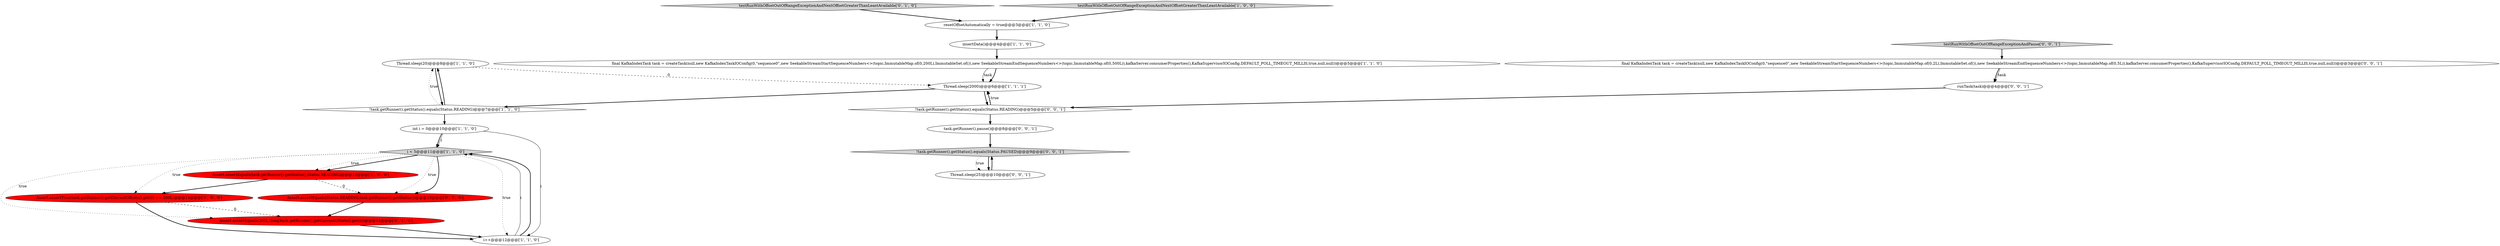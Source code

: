 digraph {
1 [style = filled, label = "Thread.sleep(20)@@@8@@@['1', '1', '0']", fillcolor = white, shape = ellipse image = "AAA0AAABBB1BBB"];
21 [style = filled, label = "final KafkaIndexTask task = createTask(null,new KafkaIndexTaskIOConfig(0,\"sequence0\",new SeekableStreamStartSequenceNumbers<>(topic,ImmutableMap.of(0,2L),ImmutableSet.of()),new SeekableStreamEndSequenceNumbers<>(topic,ImmutableMap.of(0,5L)),kafkaServer.consumerProperties(),KafkaSupervisorIOConfig.DEFAULT_POLL_TIMEOUT_MILLIS,true,null,null))@@@3@@@['0', '0', '1']", fillcolor = white, shape = ellipse image = "AAA0AAABBB3BBB"];
17 [style = filled, label = "!task.getRunner().getStatus().equals(Status.READING)@@@5@@@['0', '0', '1']", fillcolor = white, shape = diamond image = "AAA0AAABBB3BBB"];
11 [style = filled, label = "i < 5@@@11@@@['1', '1', '0']", fillcolor = lightgray, shape = diamond image = "AAA0AAABBB1BBB"];
20 [style = filled, label = "testRunWithOffsetOutOfRangeExceptionAndPause['0', '0', '1']", fillcolor = lightgray, shape = diamond image = "AAA0AAABBB3BBB"];
18 [style = filled, label = "task.getRunner().pause()@@@8@@@['0', '0', '1']", fillcolor = white, shape = ellipse image = "AAA0AAABBB3BBB"];
15 [style = filled, label = "!task.getRunner().getStatus().equals(Status.PAUSED)@@@9@@@['0', '0', '1']", fillcolor = lightgray, shape = diamond image = "AAA0AAABBB3BBB"];
10 [style = filled, label = "int i = 0@@@10@@@['1', '1', '0']", fillcolor = white, shape = ellipse image = "AAA0AAABBB1BBB"];
13 [style = filled, label = "Assert.assertEquals(200L,(long)task.getRunner().getCurrentOffsets().get(0))@@@14@@@['0', '1', '0']", fillcolor = red, shape = ellipse image = "AAA1AAABBB2BBB"];
8 [style = filled, label = "resetOffsetAutomatically = true@@@3@@@['1', '1', '0']", fillcolor = white, shape = ellipse image = "AAA0AAABBB1BBB"];
16 [style = filled, label = "Thread.sleep(25)@@@10@@@['0', '0', '1']", fillcolor = white, shape = ellipse image = "AAA0AAABBB3BBB"];
0 [style = filled, label = "!task.getRunner().getStatus().equals(Status.READING)@@@7@@@['1', '1', '0']", fillcolor = white, shape = diamond image = "AAA0AAABBB1BBB"];
19 [style = filled, label = "runTask(task)@@@4@@@['0', '0', '1']", fillcolor = white, shape = ellipse image = "AAA0AAABBB3BBB"];
6 [style = filled, label = "insertData()@@@4@@@['1', '1', '0']", fillcolor = white, shape = ellipse image = "AAA0AAABBB1BBB"];
9 [style = filled, label = "final KafkaIndexTask task = createTask(null,new KafkaIndexTaskIOConfig(0,\"sequence0\",new SeekableStreamStartSequenceNumbers<>(topic,ImmutableMap.of(0,200L),ImmutableSet.of()),new SeekableStreamEndSequenceNumbers<>(topic,ImmutableMap.of(0,500L)),kafkaServer.consumerProperties(),KafkaSupervisorIOConfig.DEFAULT_POLL_TIMEOUT_MILLIS,true,null,null))@@@5@@@['1', '1', '0']", fillcolor = white, shape = ellipse image = "AAA0AAABBB1BBB"];
7 [style = filled, label = "Thread.sleep(2000)@@@6@@@['1', '1', '1']", fillcolor = white, shape = ellipse image = "AAA0AAABBB1BBB"];
4 [style = filled, label = "Assert.assertEquals(task.getRunner().getStatus(),Status.READING)@@@13@@@['1', '0', '0']", fillcolor = red, shape = ellipse image = "AAA1AAABBB1BBB"];
14 [style = filled, label = "Assert.assertEquals(Status.READING,task.getRunner().getStatus())@@@13@@@['0', '1', '0']", fillcolor = red, shape = ellipse image = "AAA1AAABBB2BBB"];
3 [style = filled, label = "Assert.assertTrue(task.getRunner().getCurrentOffsets().get(0) == 200L)@@@14@@@['1', '0', '0']", fillcolor = red, shape = ellipse image = "AAA1AAABBB1BBB"];
2 [style = filled, label = "i++@@@12@@@['1', '1', '0']", fillcolor = white, shape = ellipse image = "AAA0AAABBB1BBB"];
12 [style = filled, label = "testRunWithOffsetOutOfRangeExceptionAndNextOffsetGreaterThanLeastAvailable['0', '1', '0']", fillcolor = lightgray, shape = diamond image = "AAA0AAABBB2BBB"];
5 [style = filled, label = "testRunWithOffsetOutOfRangeExceptionAndNextOffsetGreaterThanLeastAvailable['1', '0', '0']", fillcolor = lightgray, shape = diamond image = "AAA0AAABBB1BBB"];
16->15 [style = bold, label=""];
4->3 [style = bold, label=""];
5->8 [style = bold, label=""];
7->17 [style = bold, label=""];
21->19 [style = bold, label=""];
11->14 [style = bold, label=""];
11->4 [style = bold, label=""];
18->15 [style = bold, label=""];
10->2 [style = solid, label="i"];
11->14 [style = dotted, label="true"];
8->6 [style = bold, label=""];
7->0 [style = bold, label=""];
1->0 [style = bold, label=""];
19->17 [style = bold, label=""];
11->4 [style = dotted, label="true"];
11->13 [style = dotted, label="true"];
15->16 [style = dotted, label="true"];
9->7 [style = bold, label=""];
15->16 [style = bold, label=""];
3->13 [style = dashed, label="0"];
10->11 [style = solid, label="i"];
20->21 [style = bold, label=""];
17->7 [style = bold, label=""];
0->10 [style = bold, label=""];
11->2 [style = dotted, label="true"];
2->11 [style = solid, label="i"];
3->2 [style = bold, label=""];
12->8 [style = bold, label=""];
0->1 [style = bold, label=""];
21->19 [style = solid, label="task"];
9->7 [style = solid, label="task"];
17->7 [style = dotted, label="true"];
4->14 [style = dashed, label="0"];
14->13 [style = bold, label=""];
6->9 [style = bold, label=""];
1->7 [style = dashed, label="0"];
11->3 [style = dotted, label="true"];
2->11 [style = bold, label=""];
17->18 [style = bold, label=""];
0->1 [style = dotted, label="true"];
13->2 [style = bold, label=""];
10->11 [style = bold, label=""];
}
